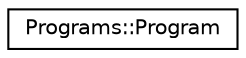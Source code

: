 digraph "Graphical Class Hierarchy"
{
 // LATEX_PDF_SIZE
  edge [fontname="Helvetica",fontsize="10",labelfontname="Helvetica",labelfontsize="10"];
  node [fontname="Helvetica",fontsize="10",shape=record];
  rankdir="LR";
  Node0 [label="Programs::Program",height=0.2,width=0.4,color="black", fillcolor="white", style="filled",URL="$struct_programs_1_1_program.html",tooltip=" "];
}
